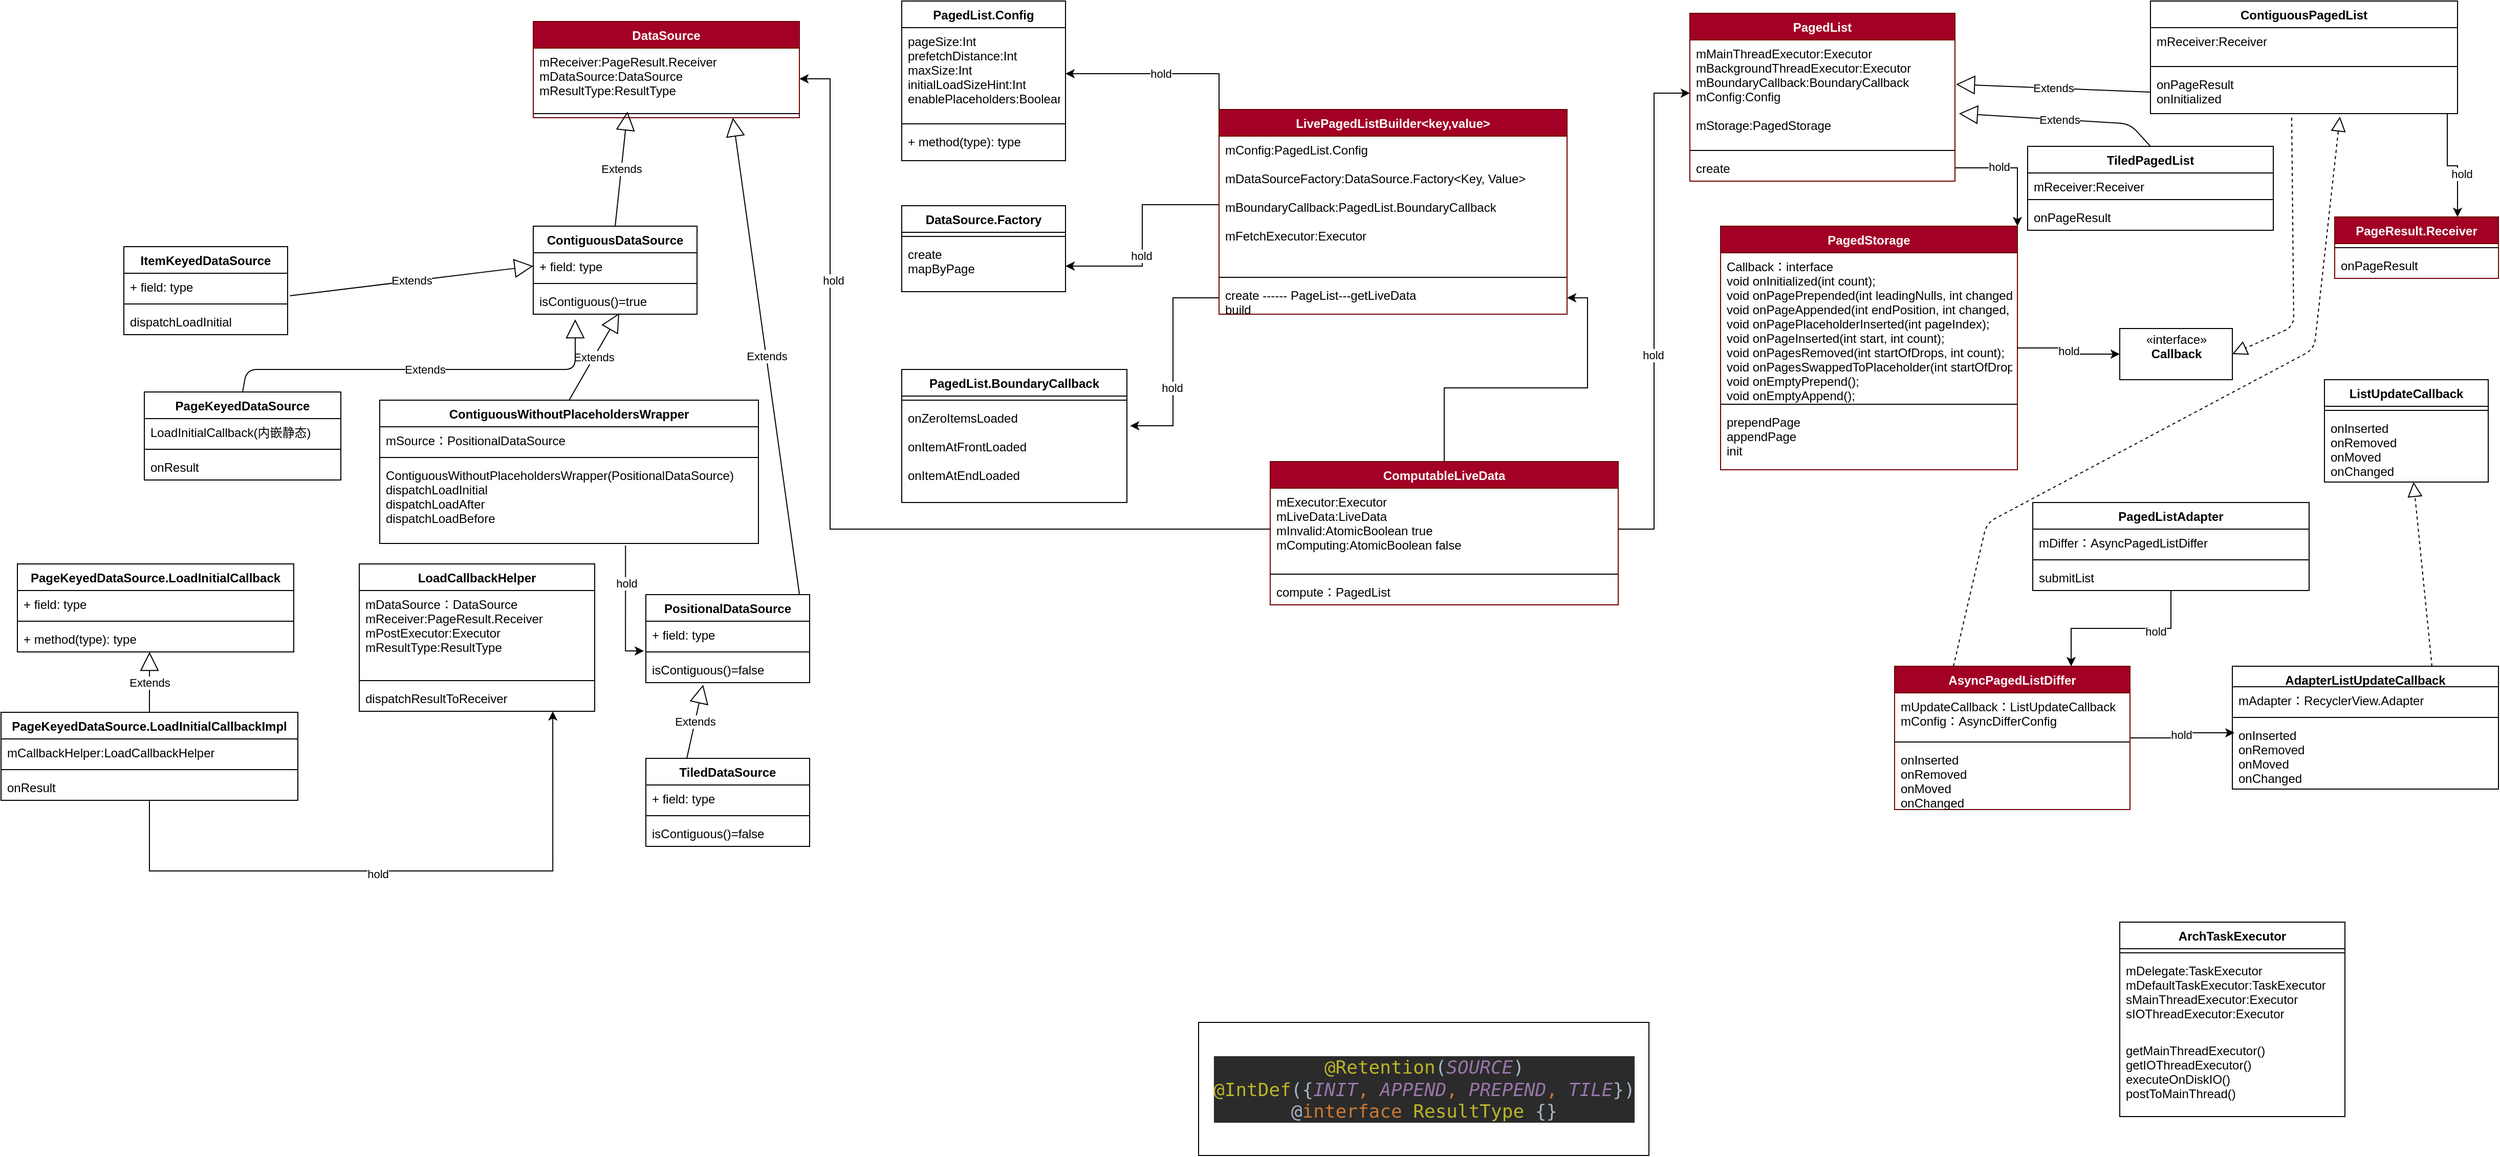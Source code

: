 <mxfile version="13.10.0" type="embed">
    <diagram id="0M6rNeW1D_KovAP1PtGQ" name="jetpack-paging">
        <mxGraphModel dx="1805" dy="580" grid="1" gridSize="10" guides="1" tooltips="1" connect="1" arrows="1" fold="1" page="1" pageScale="1" pageWidth="827" pageHeight="1169" math="0" shadow="0">
            <root>
                <mxCell id="0"/>
                <mxCell id="1" parent="0"/>
                <mxCell id="154" value="" style="group" vertex="1" connectable="0" parent="1">
                    <mxGeometry x="-800" y="20" width="2440" height="1128" as="geometry"/>
                </mxCell>
                <mxCell id="2" value="LivePagedListBuilder&lt;key,value&gt;" style="swimlane;fontStyle=1;align=center;verticalAlign=top;childLayout=stackLayout;horizontal=1;startSize=26;horizontalStack=0;resizeParent=1;resizeParentMax=0;resizeLast=0;collapsible=1;marginBottom=0;fillColor=#a20025;strokeColor=#6F0000;fontColor=#ffffff;" parent="154" vertex="1">
                    <mxGeometry x="1190" y="106" width="340" height="200" as="geometry"/>
                </mxCell>
                <mxCell id="3" value="mConfig:PagedList.Config&#10;&#10;mDataSourceFactory:DataSource.Factory&lt;Key, Value&gt;&#10;&#10;mBoundaryCallback:PagedList.BoundaryCallback&#10;&#10;mFetchExecutor:Executor" style="text;strokeColor=none;fillColor=none;align=left;verticalAlign=top;spacingLeft=4;spacingRight=4;overflow=hidden;rotatable=0;points=[[0,0.5],[1,0.5]];portConstraint=eastwest;" parent="2" vertex="1">
                    <mxGeometry y="26" width="340" height="134" as="geometry"/>
                </mxCell>
                <mxCell id="4" value="" style="line;strokeWidth=1;fillColor=none;align=left;verticalAlign=middle;spacingTop=-1;spacingLeft=3;spacingRight=3;rotatable=0;labelPosition=right;points=[];portConstraint=eastwest;" parent="2" vertex="1">
                    <mxGeometry y="160" width="340" height="8" as="geometry"/>
                </mxCell>
                <mxCell id="5" value="create ------ PageList---getLiveData&#10;build&#10;" style="text;strokeColor=none;fillColor=none;align=left;verticalAlign=top;spacingLeft=4;spacingRight=4;overflow=hidden;rotatable=0;points=[[0,0.5],[1,0.5]];portConstraint=eastwest;" parent="2" vertex="1">
                    <mxGeometry y="168" width="340" height="32" as="geometry"/>
                </mxCell>
                <mxCell id="6" value="DataSource.Factory" style="swimlane;fontStyle=1;align=center;verticalAlign=top;childLayout=stackLayout;horizontal=1;startSize=26;horizontalStack=0;resizeParent=1;resizeParentMax=0;resizeLast=0;collapsible=1;marginBottom=0;" parent="154" vertex="1">
                    <mxGeometry x="880" y="200" width="160" height="84" as="geometry"/>
                </mxCell>
                <mxCell id="8" value="" style="line;strokeWidth=1;fillColor=none;align=left;verticalAlign=middle;spacingTop=-1;spacingLeft=3;spacingRight=3;rotatable=0;labelPosition=right;points=[];portConstraint=eastwest;" parent="6" vertex="1">
                    <mxGeometry y="26" width="160" height="8" as="geometry"/>
                </mxCell>
                <mxCell id="9" value="create&#10;mapByPage" style="text;strokeColor=none;fillColor=none;align=left;verticalAlign=top;spacingLeft=4;spacingRight=4;overflow=hidden;rotatable=0;points=[[0,0.5],[1,0.5]];portConstraint=eastwest;" parent="6" vertex="1">
                    <mxGeometry y="34" width="160" height="50" as="geometry"/>
                </mxCell>
                <mxCell id="10" style="edgeStyle=orthogonalEdgeStyle;rounded=0;orthogonalLoop=1;jettySize=auto;html=1;exitX=0;exitY=0.5;exitDx=0;exitDy=0;entryX=1;entryY=0.5;entryDx=0;entryDy=0;" parent="154" source="3" target="9" edge="1">
                    <mxGeometry relative="1" as="geometry"/>
                </mxCell>
                <mxCell id="11" value="hold" style="edgeLabel;html=1;align=center;verticalAlign=middle;resizable=0;points=[];" parent="10" vertex="1" connectable="0">
                    <mxGeometry x="0.187" y="-1" relative="1" as="geometry">
                        <mxPoint as="offset"/>
                    </mxGeometry>
                </mxCell>
                <mxCell id="12" value="PagedList.Config" style="swimlane;fontStyle=1;align=center;verticalAlign=top;childLayout=stackLayout;horizontal=1;startSize=26;horizontalStack=0;resizeParent=1;resizeParentMax=0;resizeLast=0;collapsible=1;marginBottom=0;" parent="154" vertex="1">
                    <mxGeometry x="880" width="160" height="156" as="geometry"/>
                </mxCell>
                <mxCell id="13" value="pageSize:Int&#10;prefetchDistance:Int&#10;maxSize:Int&#10;initialLoadSizeHint:Int&#10;enablePlaceholders:Boolean" style="text;strokeColor=none;fillColor=none;align=left;verticalAlign=top;spacingLeft=4;spacingRight=4;overflow=hidden;rotatable=0;points=[[0,0.5],[1,0.5]];portConstraint=eastwest;" parent="12" vertex="1">
                    <mxGeometry y="26" width="160" height="90" as="geometry"/>
                </mxCell>
                <mxCell id="14" value="" style="line;strokeWidth=1;fillColor=none;align=left;verticalAlign=middle;spacingTop=-1;spacingLeft=3;spacingRight=3;rotatable=0;labelPosition=right;points=[];portConstraint=eastwest;" parent="12" vertex="1">
                    <mxGeometry y="116" width="160" height="8" as="geometry"/>
                </mxCell>
                <mxCell id="15" value="+ method(type): type" style="text;strokeColor=none;fillColor=none;align=left;verticalAlign=top;spacingLeft=4;spacingRight=4;overflow=hidden;rotatable=0;points=[[0,0.5],[1,0.5]];portConstraint=eastwest;" parent="12" vertex="1">
                    <mxGeometry y="124" width="160" height="32" as="geometry"/>
                </mxCell>
                <mxCell id="18" value="hold&lt;br&gt;" style="edgeStyle=orthogonalEdgeStyle;rounded=0;orthogonalLoop=1;jettySize=auto;html=1;exitX=0;exitY=0;exitDx=0;exitDy=0;entryX=1;entryY=0.5;entryDx=0;entryDy=0;" parent="154" source="2" target="13" edge="1">
                    <mxGeometry relative="1" as="geometry"/>
                </mxCell>
                <mxCell id="19" value="PagedList.BoundaryCallback" style="swimlane;fontStyle=1;align=center;verticalAlign=top;childLayout=stackLayout;horizontal=1;startSize=26;horizontalStack=0;resizeParent=1;resizeParentMax=0;resizeLast=0;collapsible=1;marginBottom=0;" parent="154" vertex="1">
                    <mxGeometry x="880" y="360" width="220" height="130" as="geometry"/>
                </mxCell>
                <mxCell id="21" value="" style="line;strokeWidth=1;fillColor=none;align=left;verticalAlign=middle;spacingTop=-1;spacingLeft=3;spacingRight=3;rotatable=0;labelPosition=right;points=[];portConstraint=eastwest;" parent="19" vertex="1">
                    <mxGeometry y="26" width="220" height="8" as="geometry"/>
                </mxCell>
                <mxCell id="22" value="onZeroItemsLoaded&#10;&#10;onItemAtFrontLoaded&#10;&#10;onItemAtEndLoaded" style="text;strokeColor=none;fillColor=none;align=left;verticalAlign=top;spacingLeft=4;spacingRight=4;overflow=hidden;rotatable=0;points=[[0,0.5],[1,0.5]];portConstraint=eastwest;" parent="19" vertex="1">
                    <mxGeometry y="34" width="220" height="96" as="geometry"/>
                </mxCell>
                <mxCell id="23" style="edgeStyle=orthogonalEdgeStyle;rounded=0;orthogonalLoop=1;jettySize=auto;html=1;exitX=0;exitY=0.5;exitDx=0;exitDy=0;entryX=1.014;entryY=0.219;entryDx=0;entryDy=0;entryPerimeter=0;" parent="154" source="5" target="22" edge="1">
                    <mxGeometry relative="1" as="geometry"/>
                </mxCell>
                <mxCell id="24" value="hold" style="edgeLabel;html=1;align=center;verticalAlign=middle;resizable=0;points=[];" parent="23" vertex="1" connectable="0">
                    <mxGeometry x="0.255" y="-1" relative="1" as="geometry">
                        <mxPoint as="offset"/>
                    </mxGeometry>
                </mxCell>
                <mxCell id="25" value="ArchTaskExecutor" style="swimlane;fontStyle=1;align=center;verticalAlign=top;childLayout=stackLayout;horizontal=1;startSize=26;horizontalStack=0;resizeParent=1;resizeParentMax=0;resizeLast=0;collapsible=1;marginBottom=0;" parent="154" vertex="1">
                    <mxGeometry x="2070" y="900" width="220" height="190" as="geometry"/>
                </mxCell>
                <mxCell id="27" value="" style="line;strokeWidth=1;fillColor=none;align=left;verticalAlign=middle;spacingTop=-1;spacingLeft=3;spacingRight=3;rotatable=0;labelPosition=right;points=[];portConstraint=eastwest;" parent="25" vertex="1">
                    <mxGeometry y="26" width="220" height="8" as="geometry"/>
                </mxCell>
                <mxCell id="26" value="mDelegate:TaskExecutor&#10;mDefaultTaskExecutor:TaskExecutor&#10;sMainThreadExecutor:Executor&#10;sIOThreadExecutor:Executor&#10;" style="text;strokeColor=none;fillColor=none;align=left;verticalAlign=top;spacingLeft=4;spacingRight=4;overflow=hidden;rotatable=0;points=[[0,0.5],[1,0.5]];portConstraint=eastwest;" parent="25" vertex="1">
                    <mxGeometry y="34" width="220" height="78" as="geometry"/>
                </mxCell>
                <mxCell id="28" value="getMainThreadExecutor()&#10;getIOThreadExecutor()&#10;executeOnDiskIO()&#10;postToMainThread()" style="text;strokeColor=none;fillColor=none;align=left;verticalAlign=top;spacingLeft=4;spacingRight=4;overflow=hidden;rotatable=0;points=[[0,0.5],[1,0.5]];portConstraint=eastwest;" parent="25" vertex="1">
                    <mxGeometry y="112" width="220" height="78" as="geometry"/>
                </mxCell>
                <mxCell id="111" style="edgeStyle=orthogonalEdgeStyle;rounded=0;orthogonalLoop=1;jettySize=auto;html=1;entryX=1;entryY=0.5;entryDx=0;entryDy=0;" edge="1" parent="154" source="29" target="5">
                    <mxGeometry relative="1" as="geometry"/>
                </mxCell>
                <mxCell id="29" value="ComputableLiveData" style="swimlane;fontStyle=1;align=center;verticalAlign=top;childLayout=stackLayout;horizontal=1;startSize=26;horizontalStack=0;resizeParent=1;resizeParentMax=0;resizeLast=0;collapsible=1;marginBottom=0;fillColor=#a20025;strokeColor=#6F0000;fontColor=#ffffff;" parent="154" vertex="1">
                    <mxGeometry x="1240" y="450" width="340" height="140" as="geometry"/>
                </mxCell>
                <mxCell id="30" value="mExecutor:Executor&#10;mLiveData:LiveData&#10;mInvalid:AtomicBoolean true&#10;mComputing:AtomicBoolean false" style="text;strokeColor=none;fillColor=none;align=left;verticalAlign=top;spacingLeft=4;spacingRight=4;overflow=hidden;rotatable=0;points=[[0,0.5],[1,0.5]];portConstraint=eastwest;" parent="29" vertex="1">
                    <mxGeometry y="26" width="340" height="80" as="geometry"/>
                </mxCell>
                <mxCell id="31" value="" style="line;strokeWidth=1;fillColor=none;align=left;verticalAlign=middle;spacingTop=-1;spacingLeft=3;spacingRight=3;rotatable=0;labelPosition=right;points=[];portConstraint=eastwest;" parent="29" vertex="1">
                    <mxGeometry y="106" width="340" height="8" as="geometry"/>
                </mxCell>
                <mxCell id="32" value="compute：PagedList" style="text;strokeColor=none;fillColor=none;align=left;verticalAlign=top;spacingLeft=4;spacingRight=4;overflow=hidden;rotatable=0;points=[[0,0.5],[1,0.5]];portConstraint=eastwest;" parent="29" vertex="1">
                    <mxGeometry y="114" width="340" height="26" as="geometry"/>
                </mxCell>
                <mxCell id="33" value="TiledDataSource" style="swimlane;fontStyle=1;align=center;verticalAlign=top;childLayout=stackLayout;horizontal=1;startSize=26;horizontalStack=0;resizeParent=1;resizeParentMax=0;resizeLast=0;collapsible=1;marginBottom=0;" parent="154" vertex="1">
                    <mxGeometry x="630" y="740" width="160" height="86" as="geometry"/>
                </mxCell>
                <mxCell id="34" value="+ field: type" style="text;strokeColor=none;fillColor=none;align=left;verticalAlign=top;spacingLeft=4;spacingRight=4;overflow=hidden;rotatable=0;points=[[0,0.5],[1,0.5]];portConstraint=eastwest;" parent="33" vertex="1">
                    <mxGeometry y="26" width="160" height="26" as="geometry"/>
                </mxCell>
                <mxCell id="35" value="" style="line;strokeWidth=1;fillColor=none;align=left;verticalAlign=middle;spacingTop=-1;spacingLeft=3;spacingRight=3;rotatable=0;labelPosition=right;points=[];portConstraint=eastwest;" parent="33" vertex="1">
                    <mxGeometry y="52" width="160" height="8" as="geometry"/>
                </mxCell>
                <mxCell id="36" value="isContiguous()=false" style="text;strokeColor=none;fillColor=none;align=left;verticalAlign=top;spacingLeft=4;spacingRight=4;overflow=hidden;rotatable=0;points=[[0,0.5],[1,0.5]];portConstraint=eastwest;" parent="33" vertex="1">
                    <mxGeometry y="60" width="160" height="26" as="geometry"/>
                </mxCell>
                <mxCell id="37" value="ContiguousDataSource" style="swimlane;fontStyle=1;align=center;verticalAlign=top;childLayout=stackLayout;horizontal=1;startSize=26;horizontalStack=0;resizeParent=1;resizeParentMax=0;resizeLast=0;collapsible=1;marginBottom=0;" parent="154" vertex="1">
                    <mxGeometry x="520" y="220" width="160" height="86" as="geometry"/>
                </mxCell>
                <mxCell id="38" value="+ field: type" style="text;strokeColor=none;fillColor=none;align=left;verticalAlign=top;spacingLeft=4;spacingRight=4;overflow=hidden;rotatable=0;points=[[0,0.5],[1,0.5]];portConstraint=eastwest;" parent="37" vertex="1">
                    <mxGeometry y="26" width="160" height="26" as="geometry"/>
                </mxCell>
                <mxCell id="39" value="" style="line;strokeWidth=1;fillColor=none;align=left;verticalAlign=middle;spacingTop=-1;spacingLeft=3;spacingRight=3;rotatable=0;labelPosition=right;points=[];portConstraint=eastwest;" parent="37" vertex="1">
                    <mxGeometry y="52" width="160" height="8" as="geometry"/>
                </mxCell>
                <mxCell id="40" value="isContiguous()=true" style="text;strokeColor=none;fillColor=none;align=left;verticalAlign=top;spacingLeft=4;spacingRight=4;overflow=hidden;rotatable=0;points=[[0,0.5],[1,0.5]];portConstraint=eastwest;" parent="37" vertex="1">
                    <mxGeometry y="60" width="160" height="26" as="geometry"/>
                </mxCell>
                <mxCell id="41" value="PositionalDataSource" style="swimlane;fontStyle=1;align=center;verticalAlign=top;childLayout=stackLayout;horizontal=1;startSize=26;horizontalStack=0;resizeParent=1;resizeParentMax=0;resizeLast=0;collapsible=1;marginBottom=0;" parent="154" vertex="1">
                    <mxGeometry x="630" y="580" width="160" height="86" as="geometry"/>
                </mxCell>
                <mxCell id="42" value="+ field: type" style="text;strokeColor=none;fillColor=none;align=left;verticalAlign=top;spacingLeft=4;spacingRight=4;overflow=hidden;rotatable=0;points=[[0,0.5],[1,0.5]];portConstraint=eastwest;" parent="41" vertex="1">
                    <mxGeometry y="26" width="160" height="26" as="geometry"/>
                </mxCell>
                <mxCell id="43" value="" style="line;strokeWidth=1;fillColor=none;align=left;verticalAlign=middle;spacingTop=-1;spacingLeft=3;spacingRight=3;rotatable=0;labelPosition=right;points=[];portConstraint=eastwest;" parent="41" vertex="1">
                    <mxGeometry y="52" width="160" height="8" as="geometry"/>
                </mxCell>
                <mxCell id="44" value="isContiguous()=false" style="text;strokeColor=none;fillColor=none;align=left;verticalAlign=top;spacingLeft=4;spacingRight=4;overflow=hidden;rotatable=0;points=[[0,0.5],[1,0.5]];portConstraint=eastwest;" parent="41" vertex="1">
                    <mxGeometry y="60" width="160" height="26" as="geometry"/>
                </mxCell>
                <mxCell id="49" value="ItemKeyedDataSource" style="swimlane;fontStyle=1;align=center;verticalAlign=top;childLayout=stackLayout;horizontal=1;startSize=26;horizontalStack=0;resizeParent=1;resizeParentMax=0;resizeLast=0;collapsible=1;marginBottom=0;" parent="154" vertex="1">
                    <mxGeometry x="120" y="240" width="160" height="86" as="geometry"/>
                </mxCell>
                <mxCell id="50" value="+ field: type" style="text;strokeColor=none;fillColor=none;align=left;verticalAlign=top;spacingLeft=4;spacingRight=4;overflow=hidden;rotatable=0;points=[[0,0.5],[1,0.5]];portConstraint=eastwest;" parent="49" vertex="1">
                    <mxGeometry y="26" width="160" height="26" as="geometry"/>
                </mxCell>
                <mxCell id="51" value="" style="line;strokeWidth=1;fillColor=none;align=left;verticalAlign=middle;spacingTop=-1;spacingLeft=3;spacingRight=3;rotatable=0;labelPosition=right;points=[];portConstraint=eastwest;" parent="49" vertex="1">
                    <mxGeometry y="52" width="160" height="8" as="geometry"/>
                </mxCell>
                <mxCell id="52" value="dispatchLoadInitial" style="text;strokeColor=none;fillColor=none;align=left;verticalAlign=top;spacingLeft=4;spacingRight=4;overflow=hidden;rotatable=0;points=[[0,0.5],[1,0.5]];portConstraint=eastwest;" parent="49" vertex="1">
                    <mxGeometry y="60" width="160" height="26" as="geometry"/>
                </mxCell>
                <mxCell id="53" value="PageKeyedDataSource" style="swimlane;fontStyle=1;align=center;verticalAlign=top;childLayout=stackLayout;horizontal=1;startSize=26;horizontalStack=0;resizeParent=1;resizeParentMax=0;resizeLast=0;collapsible=1;marginBottom=0;" parent="154" vertex="1">
                    <mxGeometry x="140" y="382" width="192" height="86" as="geometry"/>
                </mxCell>
                <mxCell id="54" value="LoadInitialCallback(内嵌静态)" style="text;strokeColor=none;fillColor=none;align=left;verticalAlign=top;spacingLeft=4;spacingRight=4;overflow=hidden;rotatable=0;points=[[0,0.5],[1,0.5]];portConstraint=eastwest;" parent="53" vertex="1">
                    <mxGeometry y="26" width="192" height="26" as="geometry"/>
                </mxCell>
                <mxCell id="55" value="" style="line;strokeWidth=1;fillColor=none;align=left;verticalAlign=middle;spacingTop=-1;spacingLeft=3;spacingRight=3;rotatable=0;labelPosition=right;points=[];portConstraint=eastwest;" parent="53" vertex="1">
                    <mxGeometry y="52" width="192" height="8" as="geometry"/>
                </mxCell>
                <mxCell id="56" value="onResult" style="text;strokeColor=none;fillColor=none;align=left;verticalAlign=top;spacingLeft=4;spacingRight=4;overflow=hidden;rotatable=0;points=[[0,0.5],[1,0.5]];portConstraint=eastwest;" parent="53" vertex="1">
                    <mxGeometry y="60" width="192" height="26" as="geometry"/>
                </mxCell>
                <mxCell id="62" style="edgeStyle=orthogonalEdgeStyle;rounded=0;orthogonalLoop=1;jettySize=auto;html=1;entryX=-0.012;entryY=-0.192;entryDx=0;entryDy=0;entryPerimeter=0;exitX=0.649;exitY=1.025;exitDx=0;exitDy=0;exitPerimeter=0;" edge="1" parent="154" source="60" target="44">
                    <mxGeometry relative="1" as="geometry">
                        <Array as="points">
                            <mxPoint x="610" y="635"/>
                        </Array>
                    </mxGeometry>
                </mxCell>
                <mxCell id="63" value="hold" style="edgeLabel;html=1;align=center;verticalAlign=middle;resizable=0;points=[];" vertex="1" connectable="0" parent="62">
                    <mxGeometry x="-0.391" y="1" relative="1" as="geometry">
                        <mxPoint as="offset"/>
                    </mxGeometry>
                </mxCell>
                <mxCell id="57" value="ContiguousWithoutPlaceholdersWrapper" style="swimlane;fontStyle=1;align=center;verticalAlign=top;childLayout=stackLayout;horizontal=1;startSize=26;horizontalStack=0;resizeParent=1;resizeParentMax=0;resizeLast=0;collapsible=1;marginBottom=0;" vertex="1" parent="154">
                    <mxGeometry x="370" y="390" width="370" height="140" as="geometry"/>
                </mxCell>
                <mxCell id="58" value="mSource：PositionalDataSource" style="text;strokeColor=none;fillColor=none;align=left;verticalAlign=top;spacingLeft=4;spacingRight=4;overflow=hidden;rotatable=0;points=[[0,0.5],[1,0.5]];portConstraint=eastwest;" vertex="1" parent="57">
                    <mxGeometry y="26" width="370" height="26" as="geometry"/>
                </mxCell>
                <mxCell id="59" value="" style="line;strokeWidth=1;fillColor=none;align=left;verticalAlign=middle;spacingTop=-1;spacingLeft=3;spacingRight=3;rotatable=0;labelPosition=right;points=[];portConstraint=eastwest;" vertex="1" parent="57">
                    <mxGeometry y="52" width="370" height="8" as="geometry"/>
                </mxCell>
                <mxCell id="60" value="ContiguousWithoutPlaceholdersWrapper(PositionalDataSource)&#10;dispatchLoadInitial&#10;dispatchLoadAfter&#10;dispatchLoadBefore&#10;" style="text;strokeColor=none;fillColor=none;align=left;verticalAlign=top;spacingLeft=4;spacingRight=4;overflow=hidden;rotatable=0;points=[[0,0.5],[1,0.5]];portConstraint=eastwest;" vertex="1" parent="57">
                    <mxGeometry y="60" width="370" height="80" as="geometry"/>
                </mxCell>
                <mxCell id="61" value="Extends" style="endArrow=block;endSize=16;endFill=0;html=1;exitX=0.5;exitY=0;exitDx=0;exitDy=0;entryX=0.525;entryY=0.962;entryDx=0;entryDy=0;entryPerimeter=0;" edge="1" parent="154" source="57" target="40">
                    <mxGeometry width="160" relative="1" as="geometry">
                        <mxPoint x="700" y="520" as="sourcePoint"/>
                        <mxPoint x="860" y="520" as="targetPoint"/>
                    </mxGeometry>
                </mxCell>
                <mxCell id="64" value="PageKeyedDataSource.LoadInitialCallbackImpl" style="swimlane;fontStyle=1;align=center;verticalAlign=top;childLayout=stackLayout;horizontal=1;startSize=26;horizontalStack=0;resizeParent=1;resizeParentMax=0;resizeLast=0;collapsible=1;marginBottom=0;" vertex="1" parent="154">
                    <mxGeometry y="695" width="290" height="86" as="geometry"/>
                </mxCell>
                <mxCell id="65" value="mCallbackHelper:LoadCallbackHelper" style="text;strokeColor=none;fillColor=none;align=left;verticalAlign=top;spacingLeft=4;spacingRight=4;overflow=hidden;rotatable=0;points=[[0,0.5],[1,0.5]];portConstraint=eastwest;" vertex="1" parent="64">
                    <mxGeometry y="26" width="290" height="26" as="geometry"/>
                </mxCell>
                <mxCell id="66" value="" style="line;strokeWidth=1;fillColor=none;align=left;verticalAlign=middle;spacingTop=-1;spacingLeft=3;spacingRight=3;rotatable=0;labelPosition=right;points=[];portConstraint=eastwest;" vertex="1" parent="64">
                    <mxGeometry y="52" width="290" height="8" as="geometry"/>
                </mxCell>
                <mxCell id="67" value="onResult" style="text;strokeColor=none;fillColor=none;align=left;verticalAlign=top;spacingLeft=4;spacingRight=4;overflow=hidden;rotatable=0;points=[[0,0.5],[1,0.5]];portConstraint=eastwest;" vertex="1" parent="64">
                    <mxGeometry y="60" width="290" height="26" as="geometry"/>
                </mxCell>
                <mxCell id="68" value="PageKeyedDataSource.LoadInitialCallback" style="swimlane;fontStyle=1;align=center;verticalAlign=top;childLayout=stackLayout;horizontal=1;startSize=26;horizontalStack=0;resizeParent=1;resizeParentMax=0;resizeLast=0;collapsible=1;marginBottom=0;" vertex="1" parent="154">
                    <mxGeometry x="16" y="550" width="270" height="86" as="geometry"/>
                </mxCell>
                <mxCell id="69" value="+ field: type" style="text;strokeColor=none;fillColor=none;align=left;verticalAlign=top;spacingLeft=4;spacingRight=4;overflow=hidden;rotatable=0;points=[[0,0.5],[1,0.5]];portConstraint=eastwest;" vertex="1" parent="68">
                    <mxGeometry y="26" width="270" height="26" as="geometry"/>
                </mxCell>
                <mxCell id="70" value="" style="line;strokeWidth=1;fillColor=none;align=left;verticalAlign=middle;spacingTop=-1;spacingLeft=3;spacingRight=3;rotatable=0;labelPosition=right;points=[];portConstraint=eastwest;" vertex="1" parent="68">
                    <mxGeometry y="52" width="270" height="8" as="geometry"/>
                </mxCell>
                <mxCell id="71" value="+ method(type): type" style="text;strokeColor=none;fillColor=none;align=left;verticalAlign=top;spacingLeft=4;spacingRight=4;overflow=hidden;rotatable=0;points=[[0,0.5],[1,0.5]];portConstraint=eastwest;" vertex="1" parent="68">
                    <mxGeometry y="60" width="270" height="26" as="geometry"/>
                </mxCell>
                <mxCell id="72" value="Extends" style="endArrow=block;endSize=16;endFill=0;html=1;exitX=0.5;exitY=0;exitDx=0;exitDy=0;entryX=0.256;entryY=1.192;entryDx=0;entryDy=0;entryPerimeter=0;" edge="1" parent="154" source="53" target="40">
                    <mxGeometry width="160" relative="1" as="geometry">
                        <mxPoint x="410" y="460" as="sourcePoint"/>
                        <mxPoint x="570" y="460" as="targetPoint"/>
                        <Array as="points">
                            <mxPoint x="240" y="360"/>
                            <mxPoint x="561" y="360"/>
                        </Array>
                    </mxGeometry>
                </mxCell>
                <mxCell id="73" value="Extends" style="endArrow=block;endSize=16;endFill=0;html=1;exitX=0.5;exitY=0;exitDx=0;exitDy=0;entryX=0.478;entryY=1;entryDx=0;entryDy=0;entryPerimeter=0;" edge="1" parent="154" source="64" target="71">
                    <mxGeometry width="160" relative="1" as="geometry">
                        <mxPoint x="187" y="804.99" as="sourcePoint"/>
                        <mxPoint x="186" y="720.002" as="targetPoint"/>
                    </mxGeometry>
                </mxCell>
                <mxCell id="76" value="LoadCallbackHelper" style="swimlane;fontStyle=1;align=center;verticalAlign=top;childLayout=stackLayout;horizontal=1;startSize=26;horizontalStack=0;resizeParent=1;resizeParentMax=0;resizeLast=0;collapsible=1;marginBottom=0;" vertex="1" parent="154">
                    <mxGeometry x="350" y="550" width="230" height="144" as="geometry"/>
                </mxCell>
                <mxCell id="77" value="mDataSource：DataSource&#10;mReceiver:PageResult.Receiver&#10;mPostExecutor:Executor&#10;mResultType:ResultType&#10;" style="text;strokeColor=none;fillColor=none;align=left;verticalAlign=top;spacingLeft=4;spacingRight=4;overflow=hidden;rotatable=0;points=[[0,0.5],[1,0.5]];portConstraint=eastwest;" vertex="1" parent="76">
                    <mxGeometry y="26" width="230" height="84" as="geometry"/>
                </mxCell>
                <mxCell id="78" value="" style="line;strokeWidth=1;fillColor=none;align=left;verticalAlign=middle;spacingTop=-1;spacingLeft=3;spacingRight=3;rotatable=0;labelPosition=right;points=[];portConstraint=eastwest;" vertex="1" parent="76">
                    <mxGeometry y="110" width="230" height="8" as="geometry"/>
                </mxCell>
                <mxCell id="79" value="dispatchResultToReceiver" style="text;strokeColor=none;fillColor=none;align=left;verticalAlign=top;spacingLeft=4;spacingRight=4;overflow=hidden;rotatable=0;points=[[0,0.5],[1,0.5]];portConstraint=eastwest;" vertex="1" parent="76">
                    <mxGeometry y="118" width="230" height="26" as="geometry"/>
                </mxCell>
                <mxCell id="80" value="DataSource" style="swimlane;fontStyle=1;align=center;verticalAlign=top;childLayout=stackLayout;horizontal=1;startSize=26;horizontalStack=0;resizeParent=1;resizeParentMax=0;resizeLast=0;collapsible=1;marginBottom=0;fillColor=#a20025;strokeColor=#6F0000;fontColor=#ffffff;" vertex="1" parent="154">
                    <mxGeometry x="520" y="20" width="260" height="94" as="geometry"/>
                </mxCell>
                <mxCell id="81" value="mReceiver:PageResult.Receiver&#10;mDataSource:DataSource&#10;mResultType:ResultType" style="text;strokeColor=none;fillColor=none;align=left;verticalAlign=top;spacingLeft=4;spacingRight=4;overflow=hidden;rotatable=0;points=[[0,0.5],[1,0.5]];portConstraint=eastwest;" vertex="1" parent="80">
                    <mxGeometry y="26" width="260" height="60" as="geometry"/>
                </mxCell>
                <mxCell id="82" value="" style="line;strokeWidth=1;fillColor=none;align=left;verticalAlign=middle;spacingTop=-1;spacingLeft=3;spacingRight=3;rotatable=0;labelPosition=right;points=[];portConstraint=eastwest;" vertex="1" parent="80">
                    <mxGeometry y="86" width="260" height="8" as="geometry"/>
                </mxCell>
                <mxCell id="84" value="&lt;pre style=&quot;background-color: #2b2b2b ; color: #a9b7c6 ; font-family: &amp;#34;menlo&amp;#34; , monospace ; font-size: 13.5pt&quot;&gt;&lt;span style=&quot;color: #bbb529&quot;&gt;@Retention&lt;/span&gt;(&lt;span style=&quot;color: #9876aa ; font-style: italic&quot;&gt;SOURCE&lt;/span&gt;)&lt;br&gt;&lt;span style=&quot;color: #bbb529&quot;&gt;@IntDef&lt;/span&gt;({&lt;span style=&quot;color: #9876aa ; font-style: italic&quot;&gt;INIT&lt;/span&gt;&lt;span style=&quot;color: #cc7832&quot;&gt;, &lt;/span&gt;&lt;span style=&quot;color: #9876aa ; font-style: italic&quot;&gt;APPEND&lt;/span&gt;&lt;span style=&quot;color: #cc7832&quot;&gt;, &lt;/span&gt;&lt;span style=&quot;color: #9876aa ; font-style: italic&quot;&gt;PREPEND&lt;/span&gt;&lt;span style=&quot;color: #cc7832&quot;&gt;, &lt;/span&gt;&lt;span style=&quot;color: #9876aa ; font-style: italic&quot;&gt;TILE&lt;/span&gt;})&lt;br&gt;@&lt;span style=&quot;color: #cc7832&quot;&gt;interface &lt;/span&gt;&lt;span style=&quot;color: #bbb529&quot;&gt;ResultType &lt;/span&gt;{}&lt;/pre&gt;" style="html=1;" vertex="1" parent="154">
                    <mxGeometry x="1170" y="998" width="440" height="130" as="geometry"/>
                </mxCell>
                <mxCell id="86" value="PageResult.Receiver" style="swimlane;fontStyle=1;align=center;verticalAlign=top;childLayout=stackLayout;horizontal=1;startSize=26;horizontalStack=0;resizeParent=1;resizeParentMax=0;resizeLast=0;collapsible=1;marginBottom=0;fillColor=#a20025;strokeColor=#6F0000;fontColor=#ffffff;" vertex="1" parent="154">
                    <mxGeometry x="2280" y="211" width="160" height="60" as="geometry"/>
                </mxCell>
                <mxCell id="88" value="" style="line;strokeWidth=1;fillColor=none;align=left;verticalAlign=middle;spacingTop=-1;spacingLeft=3;spacingRight=3;rotatable=0;labelPosition=right;points=[];portConstraint=eastwest;" vertex="1" parent="86">
                    <mxGeometry y="26" width="160" height="8" as="geometry"/>
                </mxCell>
                <mxCell id="89" value="onPageResult" style="text;strokeColor=none;fillColor=none;align=left;verticalAlign=top;spacingLeft=4;spacingRight=4;overflow=hidden;rotatable=0;points=[[0,0.5],[1,0.5]];portConstraint=eastwest;" vertex="1" parent="86">
                    <mxGeometry y="34" width="160" height="26" as="geometry"/>
                </mxCell>
                <mxCell id="141" style="edgeStyle=orthogonalEdgeStyle;rounded=0;orthogonalLoop=1;jettySize=auto;html=1;entryX=0.75;entryY=0;entryDx=0;entryDy=0;" edge="1" parent="154" source="90" target="86">
                    <mxGeometry relative="1" as="geometry">
                        <Array as="points">
                            <mxPoint x="2390" y="161"/>
                            <mxPoint x="2400" y="161"/>
                        </Array>
                    </mxGeometry>
                </mxCell>
                <mxCell id="142" value="hold" style="edgeLabel;html=1;align=center;verticalAlign=middle;resizable=0;points=[];" vertex="1" connectable="0" parent="141">
                    <mxGeometry x="0.215" y="3" relative="1" as="geometry">
                        <mxPoint x="1" y="1" as="offset"/>
                    </mxGeometry>
                </mxCell>
                <mxCell id="90" value="ContiguousPagedList" style="swimlane;fontStyle=1;align=center;verticalAlign=top;childLayout=stackLayout;horizontal=1;startSize=26;horizontalStack=0;resizeParent=1;resizeParentMax=0;resizeLast=0;collapsible=1;marginBottom=0;" vertex="1" parent="154">
                    <mxGeometry x="2100" width="300" height="110" as="geometry"/>
                </mxCell>
                <mxCell id="91" value="mReceiver:Receiver&#10;" style="text;strokeColor=none;fillColor=none;align=left;verticalAlign=top;spacingLeft=4;spacingRight=4;overflow=hidden;rotatable=0;points=[[0,0.5],[1,0.5]];portConstraint=eastwest;" vertex="1" parent="90">
                    <mxGeometry y="26" width="300" height="34" as="geometry"/>
                </mxCell>
                <mxCell id="92" value="" style="line;strokeWidth=1;fillColor=none;align=left;verticalAlign=middle;spacingTop=-1;spacingLeft=3;spacingRight=3;rotatable=0;labelPosition=right;points=[];portConstraint=eastwest;" vertex="1" parent="90">
                    <mxGeometry y="60" width="300" height="8" as="geometry"/>
                </mxCell>
                <mxCell id="93" value="onPageResult&#10;onInitialized" style="text;strokeColor=none;fillColor=none;align=left;verticalAlign=top;spacingLeft=4;spacingRight=4;overflow=hidden;rotatable=0;points=[[0,0.5],[1,0.5]];portConstraint=eastwest;" vertex="1" parent="90">
                    <mxGeometry y="68" width="300" height="42" as="geometry"/>
                </mxCell>
                <mxCell id="94" value="PagedList" style="swimlane;fontStyle=1;align=center;verticalAlign=top;childLayout=stackLayout;horizontal=1;startSize=26;horizontalStack=0;resizeParent=1;resizeParentMax=0;resizeLast=0;collapsible=1;marginBottom=0;fillColor=#a20025;strokeColor=#6F0000;fontColor=#ffffff;" vertex="1" parent="154">
                    <mxGeometry x="1650" y="12" width="259" height="164" as="geometry"/>
                </mxCell>
                <mxCell id="95" value="mMainThreadExecutor:Executor&#10;mBackgroundThreadExecutor:Executor&#10;mBoundaryCallback:BoundaryCallback&#10;mConfig:Config&#10;&#10;mStorage:PagedStorage&#10;" style="text;strokeColor=none;fillColor=none;align=left;verticalAlign=top;spacingLeft=4;spacingRight=4;overflow=hidden;rotatable=0;points=[[0,0.5],[1,0.5]];portConstraint=eastwest;" vertex="1" parent="94">
                    <mxGeometry y="26" width="259" height="104" as="geometry"/>
                </mxCell>
                <mxCell id="96" value="" style="line;strokeWidth=1;fillColor=none;align=left;verticalAlign=middle;spacingTop=-1;spacingLeft=3;spacingRight=3;rotatable=0;labelPosition=right;points=[];portConstraint=eastwest;" vertex="1" parent="94">
                    <mxGeometry y="130" width="259" height="8" as="geometry"/>
                </mxCell>
                <mxCell id="97" value="create" style="text;strokeColor=none;fillColor=none;align=left;verticalAlign=top;spacingLeft=4;spacingRight=4;overflow=hidden;rotatable=0;points=[[0,0.5],[1,0.5]];portConstraint=eastwest;" vertex="1" parent="94">
                    <mxGeometry y="138" width="259" height="26" as="geometry"/>
                </mxCell>
                <mxCell id="99" value="Extends" style="endArrow=block;endSize=16;endFill=0;html=1;entryX=1.004;entryY=0.417;entryDx=0;entryDy=0;entryPerimeter=0;exitX=0;exitY=0.5;exitDx=0;exitDy=0;" edge="1" parent="154" source="93" target="95">
                    <mxGeometry width="160" relative="1" as="geometry">
                        <mxPoint x="1680" y="160" as="sourcePoint"/>
                        <mxPoint x="1840" y="160" as="targetPoint"/>
                    </mxGeometry>
                </mxCell>
                <mxCell id="100" value="TiledPagedList" style="swimlane;fontStyle=1;align=center;verticalAlign=top;childLayout=stackLayout;horizontal=1;startSize=26;horizontalStack=0;resizeParent=1;resizeParentMax=0;resizeLast=0;collapsible=1;marginBottom=0;" vertex="1" parent="154">
                    <mxGeometry x="1980" y="142" width="240" height="82" as="geometry"/>
                </mxCell>
                <mxCell id="101" value="mReceiver:Receiver&#10;" style="text;strokeColor=none;fillColor=none;align=left;verticalAlign=top;spacingLeft=4;spacingRight=4;overflow=hidden;rotatable=0;points=[[0,0.5],[1,0.5]];portConstraint=eastwest;" vertex="1" parent="100">
                    <mxGeometry y="26" width="240" height="22" as="geometry"/>
                </mxCell>
                <mxCell id="102" value="" style="line;strokeWidth=1;fillColor=none;align=left;verticalAlign=middle;spacingTop=-1;spacingLeft=3;spacingRight=3;rotatable=0;labelPosition=right;points=[];portConstraint=eastwest;" vertex="1" parent="100">
                    <mxGeometry y="48" width="240" height="8" as="geometry"/>
                </mxCell>
                <mxCell id="103" value="onPageResult" style="text;strokeColor=none;fillColor=none;align=left;verticalAlign=top;spacingLeft=4;spacingRight=4;overflow=hidden;rotatable=0;points=[[0,0.5],[1,0.5]];portConstraint=eastwest;" vertex="1" parent="100">
                    <mxGeometry y="56" width="240" height="26" as="geometry"/>
                </mxCell>
                <mxCell id="104" value="Extends" style="endArrow=block;endSize=16;endFill=0;html=1;entryX=1.015;entryY=0.692;entryDx=0;entryDy=0;entryPerimeter=0;exitX=0.5;exitY=0;exitDx=0;exitDy=0;" edge="1" parent="154" source="100" target="95">
                    <mxGeometry width="160" relative="1" as="geometry">
                        <mxPoint x="2010" y="79" as="sourcePoint"/>
                        <mxPoint x="1920.036" y="91.368" as="targetPoint"/>
                        <Array as="points">
                            <mxPoint x="2080" y="120"/>
                        </Array>
                    </mxGeometry>
                </mxCell>
                <mxCell id="105" value="PagedStorage" style="swimlane;fontStyle=1;align=center;verticalAlign=top;childLayout=stackLayout;horizontal=1;startSize=26;horizontalStack=0;resizeParent=1;resizeParentMax=0;resizeLast=0;collapsible=1;marginBottom=0;fillColor=#a20025;strokeColor=#6F0000;fontColor=#ffffff;" vertex="1" parent="154">
                    <mxGeometry x="1680" y="220" width="290" height="238" as="geometry"/>
                </mxCell>
                <mxCell id="106" value="Callback：interface&#10;void onInitialized(int count);&#10;void onPagePrepended(int leadingNulls, int changed, int added);&#10;void onPageAppended(int endPosition, int changed, int added);&#10;void onPagePlaceholderInserted(int pageIndex);&#10;void onPageInserted(int start, int count);&#10;void onPagesRemoved(int startOfDrops, int count);&#10;void onPagesSwappedToPlaceholder(int startOfDrops, int count);&#10;void onEmptyPrepend();&#10;void onEmptyAppend();" style="text;strokeColor=none;fillColor=none;align=left;verticalAlign=top;spacingLeft=4;spacingRight=4;overflow=hidden;rotatable=0;points=[[0,0.5],[1,0.5]];portConstraint=eastwest;" vertex="1" parent="105">
                    <mxGeometry y="26" width="290" height="144" as="geometry"/>
                </mxCell>
                <mxCell id="107" value="" style="line;strokeWidth=1;fillColor=none;align=left;verticalAlign=middle;spacingTop=-1;spacingLeft=3;spacingRight=3;rotatable=0;labelPosition=right;points=[];portConstraint=eastwest;" vertex="1" parent="105">
                    <mxGeometry y="170" width="290" height="8" as="geometry"/>
                </mxCell>
                <mxCell id="108" value="prependPage&#10;appendPage&#10;init&#10;" style="text;strokeColor=none;fillColor=none;align=left;verticalAlign=top;spacingLeft=4;spacingRight=4;overflow=hidden;rotatable=0;points=[[0,0.5],[1,0.5]];portConstraint=eastwest;" vertex="1" parent="105">
                    <mxGeometry y="178" width="290" height="60" as="geometry"/>
                </mxCell>
                <mxCell id="109" style="edgeStyle=orthogonalEdgeStyle;rounded=0;orthogonalLoop=1;jettySize=auto;html=1;exitX=1;exitY=0.5;exitDx=0;exitDy=0;entryX=1;entryY=0;entryDx=0;entryDy=0;" edge="1" parent="154" source="97" target="105">
                    <mxGeometry relative="1" as="geometry"/>
                </mxCell>
                <mxCell id="110" value="hold" style="edgeLabel;html=1;align=center;verticalAlign=middle;resizable=0;points=[];" vertex="1" connectable="0" parent="109">
                    <mxGeometry x="-0.278" y="1" relative="1" as="geometry">
                        <mxPoint as="offset"/>
                    </mxGeometry>
                </mxCell>
                <mxCell id="112" style="edgeStyle=orthogonalEdgeStyle;rounded=0;orthogonalLoop=1;jettySize=auto;html=1;exitX=1;exitY=0.5;exitDx=0;exitDy=0;entryX=0;entryY=0.5;entryDx=0;entryDy=0;" edge="1" parent="154" source="30" target="95">
                    <mxGeometry relative="1" as="geometry"/>
                </mxCell>
                <mxCell id="113" value="hold" style="edgeLabel;html=1;align=center;verticalAlign=middle;resizable=0;points=[];" vertex="1" connectable="0" parent="112">
                    <mxGeometry x="-0.173" y="1" relative="1" as="geometry">
                        <mxPoint as="offset"/>
                    </mxGeometry>
                </mxCell>
                <mxCell id="114" value="Extends" style="endArrow=block;endSize=16;endFill=0;html=1;entryX=0.354;entryY=0.25;entryDx=0;entryDy=0;entryPerimeter=0;exitX=0.5;exitY=0;exitDx=0;exitDy=0;" edge="1" parent="154" source="37" target="82">
                    <mxGeometry width="160" relative="1" as="geometry">
                        <mxPoint x="612" y="215" as="sourcePoint"/>
                        <mxPoint x="614" y="130.002" as="targetPoint"/>
                    </mxGeometry>
                </mxCell>
                <mxCell id="120" style="edgeStyle=orthogonalEdgeStyle;rounded=0;orthogonalLoop=1;jettySize=auto;html=1;entryX=0.822;entryY=1;entryDx=0;entryDy=0;entryPerimeter=0;" edge="1" parent="154" source="64" target="79">
                    <mxGeometry relative="1" as="geometry">
                        <Array as="points">
                            <mxPoint x="145" y="850"/>
                            <mxPoint x="539" y="850"/>
                        </Array>
                    </mxGeometry>
                </mxCell>
                <mxCell id="121" value="hold" style="edgeLabel;html=1;align=center;verticalAlign=middle;resizable=0;points=[];" vertex="1" connectable="0" parent="120">
                    <mxGeometry x="-0.057" y="-3" relative="1" as="geometry">
                        <mxPoint as="offset"/>
                    </mxGeometry>
                </mxCell>
                <mxCell id="115" value="Extends" style="endArrow=block;endSize=16;endFill=0;html=1;exitX=0.25;exitY=0;exitDx=0;exitDy=0;entryX=0.35;entryY=1.077;entryDx=0;entryDy=0;entryPerimeter=0;" edge="1" parent="154" source="33" target="44">
                    <mxGeometry width="160" relative="1" as="geometry">
                        <mxPoint x="259" y="705" as="sourcePoint"/>
                        <mxPoint x="259.06" y="646" as="targetPoint"/>
                    </mxGeometry>
                </mxCell>
                <mxCell id="116" style="edgeStyle=orthogonalEdgeStyle;rounded=0;orthogonalLoop=1;jettySize=auto;html=1;entryX=1;entryY=0.5;entryDx=0;entryDy=0;" edge="1" parent="154" source="30" target="81">
                    <mxGeometry relative="1" as="geometry">
                        <mxPoint x="790" y="210" as="targetPoint"/>
                        <Array as="points">
                            <mxPoint x="810" y="516"/>
                            <mxPoint x="810" y="76"/>
                        </Array>
                    </mxGeometry>
                </mxCell>
                <mxCell id="117" value="hold&lt;br&gt;" style="edgeLabel;html=1;align=center;verticalAlign=middle;resizable=0;points=[];" vertex="1" connectable="0" parent="116">
                    <mxGeometry x="0.496" y="-3" relative="1" as="geometry">
                        <mxPoint as="offset"/>
                    </mxGeometry>
                </mxCell>
                <mxCell id="122" value="Extends" style="endArrow=block;endSize=16;endFill=0;html=1;exitX=1.013;exitY=0.846;exitDx=0;exitDy=0;exitPerimeter=0;entryX=0;entryY=0.5;entryDx=0;entryDy=0;" edge="1" parent="154" source="50" target="38">
                    <mxGeometry width="160" relative="1" as="geometry">
                        <mxPoint x="380" y="460" as="sourcePoint"/>
                        <mxPoint x="540" y="460" as="targetPoint"/>
                    </mxGeometry>
                </mxCell>
                <mxCell id="123" value="Extends" style="endArrow=block;endSize=16;endFill=0;html=1;exitX=0.938;exitY=0;exitDx=0;exitDy=0;entryX=0.75;entryY=1;entryDx=0;entryDy=0;exitPerimeter=0;" edge="1" parent="154" source="41" target="80">
                    <mxGeometry width="160" relative="1" as="geometry">
                        <mxPoint x="565" y="400" as="sourcePoint"/>
                        <mxPoint x="750" y="170" as="targetPoint"/>
                    </mxGeometry>
                </mxCell>
                <mxCell id="124" value="AsyncPagedListDiffer" style="swimlane;fontStyle=1;align=center;verticalAlign=top;childLayout=stackLayout;horizontal=1;startSize=26;horizontalStack=0;resizeParent=1;resizeParentMax=0;resizeLast=0;collapsible=1;marginBottom=0;fillColor=#a20025;strokeColor=#6F0000;fontColor=#ffffff;" vertex="1" parent="154">
                    <mxGeometry x="1850" y="650" width="230" height="140" as="geometry"/>
                </mxCell>
                <mxCell id="125" value="mUpdateCallback：ListUpdateCallback&#10;mConfig：AsyncDifferConfig" style="text;strokeColor=none;fillColor=none;align=left;verticalAlign=top;spacingLeft=4;spacingRight=4;overflow=hidden;rotatable=0;points=[[0,0.5],[1,0.5]];portConstraint=eastwest;" vertex="1" parent="124">
                    <mxGeometry y="26" width="230" height="44" as="geometry"/>
                </mxCell>
                <mxCell id="126" value="" style="line;strokeWidth=1;fillColor=none;align=left;verticalAlign=middle;spacingTop=-1;spacingLeft=3;spacingRight=3;rotatable=0;labelPosition=right;points=[];portConstraint=eastwest;" vertex="1" parent="124">
                    <mxGeometry y="70" width="230" height="8" as="geometry"/>
                </mxCell>
                <mxCell id="127" value="onInserted&#10;onRemoved&#10;onMoved&#10;onChanged" style="text;strokeColor=none;fillColor=none;align=left;verticalAlign=top;spacingLeft=4;spacingRight=4;overflow=hidden;rotatable=0;points=[[0,0.5],[1,0.5]];portConstraint=eastwest;" vertex="1" parent="124">
                    <mxGeometry y="78" width="230" height="62" as="geometry"/>
                </mxCell>
                <mxCell id="128" value="AdapterListUpdateCallback&#10;" style="swimlane;fontStyle=1;align=center;verticalAlign=top;childLayout=stackLayout;horizontal=1;startSize=20;horizontalStack=0;resizeParent=1;resizeParentMax=0;resizeLast=0;collapsible=1;marginBottom=0;" vertex="1" parent="154">
                    <mxGeometry x="2180" y="650" width="260" height="120" as="geometry"/>
                </mxCell>
                <mxCell id="129" value="mAdapter：RecyclerView.Adapter" style="text;strokeColor=none;fillColor=none;align=left;verticalAlign=top;spacingLeft=4;spacingRight=4;overflow=hidden;rotatable=0;points=[[0,0.5],[1,0.5]];portConstraint=eastwest;" vertex="1" parent="128">
                    <mxGeometry y="20" width="260" height="26" as="geometry"/>
                </mxCell>
                <mxCell id="130" value="" style="line;strokeWidth=1;fillColor=none;align=left;verticalAlign=middle;spacingTop=-1;spacingLeft=3;spacingRight=3;rotatable=0;labelPosition=right;points=[];portConstraint=eastwest;" vertex="1" parent="128">
                    <mxGeometry y="46" width="260" height="8" as="geometry"/>
                </mxCell>
                <mxCell id="131" value="onInserted&#10;onRemoved&#10;onMoved&#10;onChanged" style="text;strokeColor=none;fillColor=none;align=left;verticalAlign=top;spacingLeft=4;spacingRight=4;overflow=hidden;rotatable=0;points=[[0,0.5],[1,0.5]];portConstraint=eastwest;" vertex="1" parent="128">
                    <mxGeometry y="54" width="260" height="66" as="geometry"/>
                </mxCell>
                <mxCell id="132" value="hold" style="edgeStyle=orthogonalEdgeStyle;rounded=0;orthogonalLoop=1;jettySize=auto;html=1;entryX=0.008;entryY=0.167;entryDx=0;entryDy=0;entryPerimeter=0;" edge="1" parent="154" source="124" target="131">
                    <mxGeometry relative="1" as="geometry"/>
                </mxCell>
                <mxCell id="139" style="edgeStyle=orthogonalEdgeStyle;rounded=0;orthogonalLoop=1;jettySize=auto;html=1;entryX=0.75;entryY=0;entryDx=0;entryDy=0;" edge="1" parent="154" source="133" target="124">
                    <mxGeometry relative="1" as="geometry"/>
                </mxCell>
                <mxCell id="140" value="hold" style="edgeLabel;html=1;align=center;verticalAlign=middle;resizable=0;points=[];" vertex="1" connectable="0" parent="139">
                    <mxGeometry x="-0.395" y="3" relative="1" as="geometry">
                        <mxPoint as="offset"/>
                    </mxGeometry>
                </mxCell>
                <mxCell id="133" value="PagedListAdapter" style="swimlane;fontStyle=1;align=center;verticalAlign=top;childLayout=stackLayout;horizontal=1;startSize=26;horizontalStack=0;resizeParent=1;resizeParentMax=0;resizeLast=0;collapsible=1;marginBottom=0;" vertex="1" parent="154">
                    <mxGeometry x="1985" y="490" width="270" height="86" as="geometry"/>
                </mxCell>
                <mxCell id="134" value="mDiffer：AsyncPagedListDiffer" style="text;strokeColor=none;fillColor=none;align=left;verticalAlign=top;spacingLeft=4;spacingRight=4;overflow=hidden;rotatable=0;points=[[0,0.5],[1,0.5]];portConstraint=eastwest;" vertex="1" parent="133">
                    <mxGeometry y="26" width="270" height="26" as="geometry"/>
                </mxCell>
                <mxCell id="135" value="" style="line;strokeWidth=1;fillColor=none;align=left;verticalAlign=middle;spacingTop=-1;spacingLeft=3;spacingRight=3;rotatable=0;labelPosition=right;points=[];portConstraint=eastwest;" vertex="1" parent="133">
                    <mxGeometry y="52" width="270" height="8" as="geometry"/>
                </mxCell>
                <mxCell id="136" value="submitList" style="text;strokeColor=none;fillColor=none;align=left;verticalAlign=top;spacingLeft=4;spacingRight=4;overflow=hidden;rotatable=0;points=[[0,0.5],[1,0.5]];portConstraint=eastwest;" vertex="1" parent="133">
                    <mxGeometry y="60" width="270" height="26" as="geometry"/>
                </mxCell>
                <mxCell id="143" value="ListUpdateCallback" style="swimlane;fontStyle=1;align=center;verticalAlign=top;childLayout=stackLayout;horizontal=1;startSize=26;horizontalStack=0;resizeParent=1;resizeParentMax=0;resizeLast=0;collapsible=1;marginBottom=0;" vertex="1" parent="154">
                    <mxGeometry x="2270" y="370" width="160" height="100" as="geometry"/>
                </mxCell>
                <mxCell id="145" value="" style="line;strokeWidth=1;fillColor=none;align=left;verticalAlign=middle;spacingTop=-1;spacingLeft=3;spacingRight=3;rotatable=0;labelPosition=right;points=[];portConstraint=eastwest;" vertex="1" parent="143">
                    <mxGeometry y="26" width="160" height="8" as="geometry"/>
                </mxCell>
                <mxCell id="146" value="onInserted&#10;onRemoved&#10;onMoved&#10;onChanged" style="text;strokeColor=none;fillColor=none;align=left;verticalAlign=top;spacingLeft=4;spacingRight=4;overflow=hidden;rotatable=0;points=[[0,0.5],[1,0.5]];portConstraint=eastwest;" vertex="1" parent="143">
                    <mxGeometry y="34" width="160" height="66" as="geometry"/>
                </mxCell>
                <mxCell id="147" value="" style="endArrow=block;dashed=1;endFill=0;endSize=12;html=1;entryX=0.544;entryY=1;entryDx=0;entryDy=0;entryPerimeter=0;exitX=0.75;exitY=0;exitDx=0;exitDy=0;" edge="1" parent="154" source="128" target="146">
                    <mxGeometry width="160" relative="1" as="geometry">
                        <mxPoint x="1910" y="500" as="sourcePoint"/>
                        <mxPoint x="2070" y="500" as="targetPoint"/>
                    </mxGeometry>
                </mxCell>
                <mxCell id="148" value="" style="endArrow=block;dashed=1;endFill=0;endSize=12;html=1;exitX=0.46;exitY=1.095;exitDx=0;exitDy=0;exitPerimeter=0;entryX=1;entryY=0.5;entryDx=0;entryDy=0;" edge="1" parent="154" source="93" target="149">
                    <mxGeometry width="160" relative="1" as="geometry">
                        <mxPoint x="2240" y="410" as="sourcePoint"/>
                        <mxPoint x="2240" y="330" as="targetPoint"/>
                        <Array as="points">
                            <mxPoint x="2240" y="318"/>
                        </Array>
                    </mxGeometry>
                </mxCell>
                <mxCell id="149" value="«interface»&lt;br&gt;&lt;b&gt;Callback&lt;br&gt;&lt;br&gt;&lt;/b&gt;" style="html=1;" vertex="1" parent="154">
                    <mxGeometry x="2070" y="320" width="110" height="50" as="geometry"/>
                </mxCell>
                <mxCell id="151" value="hold" style="edgeStyle=orthogonalEdgeStyle;rounded=0;orthogonalLoop=1;jettySize=auto;html=1;entryX=0;entryY=0.5;entryDx=0;entryDy=0;" edge="1" parent="154" source="105" target="149">
                    <mxGeometry relative="1" as="geometry"/>
                </mxCell>
                <mxCell id="153" value="" style="endArrow=block;dashed=1;endFill=0;endSize=12;html=1;entryX=0.617;entryY=1.071;entryDx=0;entryDy=0;entryPerimeter=0;exitX=0.25;exitY=0;exitDx=0;exitDy=0;" edge="1" parent="154" source="124" target="93">
                    <mxGeometry width="160" relative="1" as="geometry">
                        <mxPoint x="1890" y="560" as="sourcePoint"/>
                        <mxPoint x="2280" y="150" as="targetPoint"/>
                        <Array as="points">
                            <mxPoint x="1940" y="510"/>
                            <mxPoint x="2260" y="340"/>
                        </Array>
                    </mxGeometry>
                </mxCell>
            </root>
        </mxGraphModel>
    </diagram>
</mxfile>
